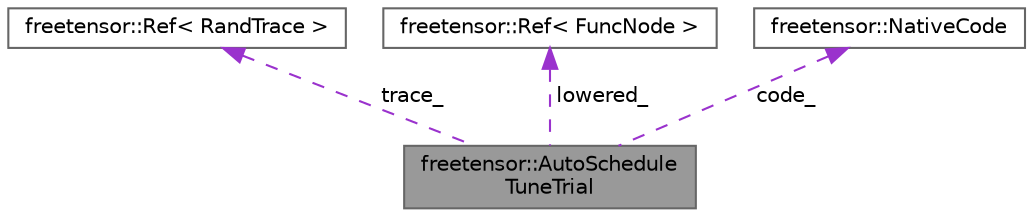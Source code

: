 digraph "freetensor::AutoScheduleTuneTrial"
{
 // LATEX_PDF_SIZE
  bgcolor="transparent";
  edge [fontname=Helvetica,fontsize=10,labelfontname=Helvetica,labelfontsize=10];
  node [fontname=Helvetica,fontsize=10,shape=box,height=0.2,width=0.4];
  Node1 [label="freetensor::AutoSchedule\lTuneTrial",height=0.2,width=0.4,color="gray40", fillcolor="grey60", style="filled", fontcolor="black",tooltip=" "];
  Node2 -> Node1 [dir="back",color="darkorchid3",style="dashed",label=" trace_" ];
  Node2 [label="freetensor::Ref\< RandTrace \>",height=0.2,width=0.4,color="gray40", fillcolor="white", style="filled",URL="$classfreetensor_1_1Ref.html",tooltip=" "];
  Node3 -> Node1 [dir="back",color="darkorchid3",style="dashed",label=" lowered_" ];
  Node3 [label="freetensor::Ref\< FuncNode \>",height=0.2,width=0.4,color="gray40", fillcolor="white", style="filled",URL="$classfreetensor_1_1Ref.html",tooltip=" "];
  Node4 -> Node1 [dir="back",color="darkorchid3",style="dashed",label=" code_" ];
  Node4 [label="freetensor::NativeCode",height=0.2,width=0.4,color="gray40", fillcolor="white", style="filled",URL="$classfreetensor_1_1NativeCode.html",tooltip=" "];
}
